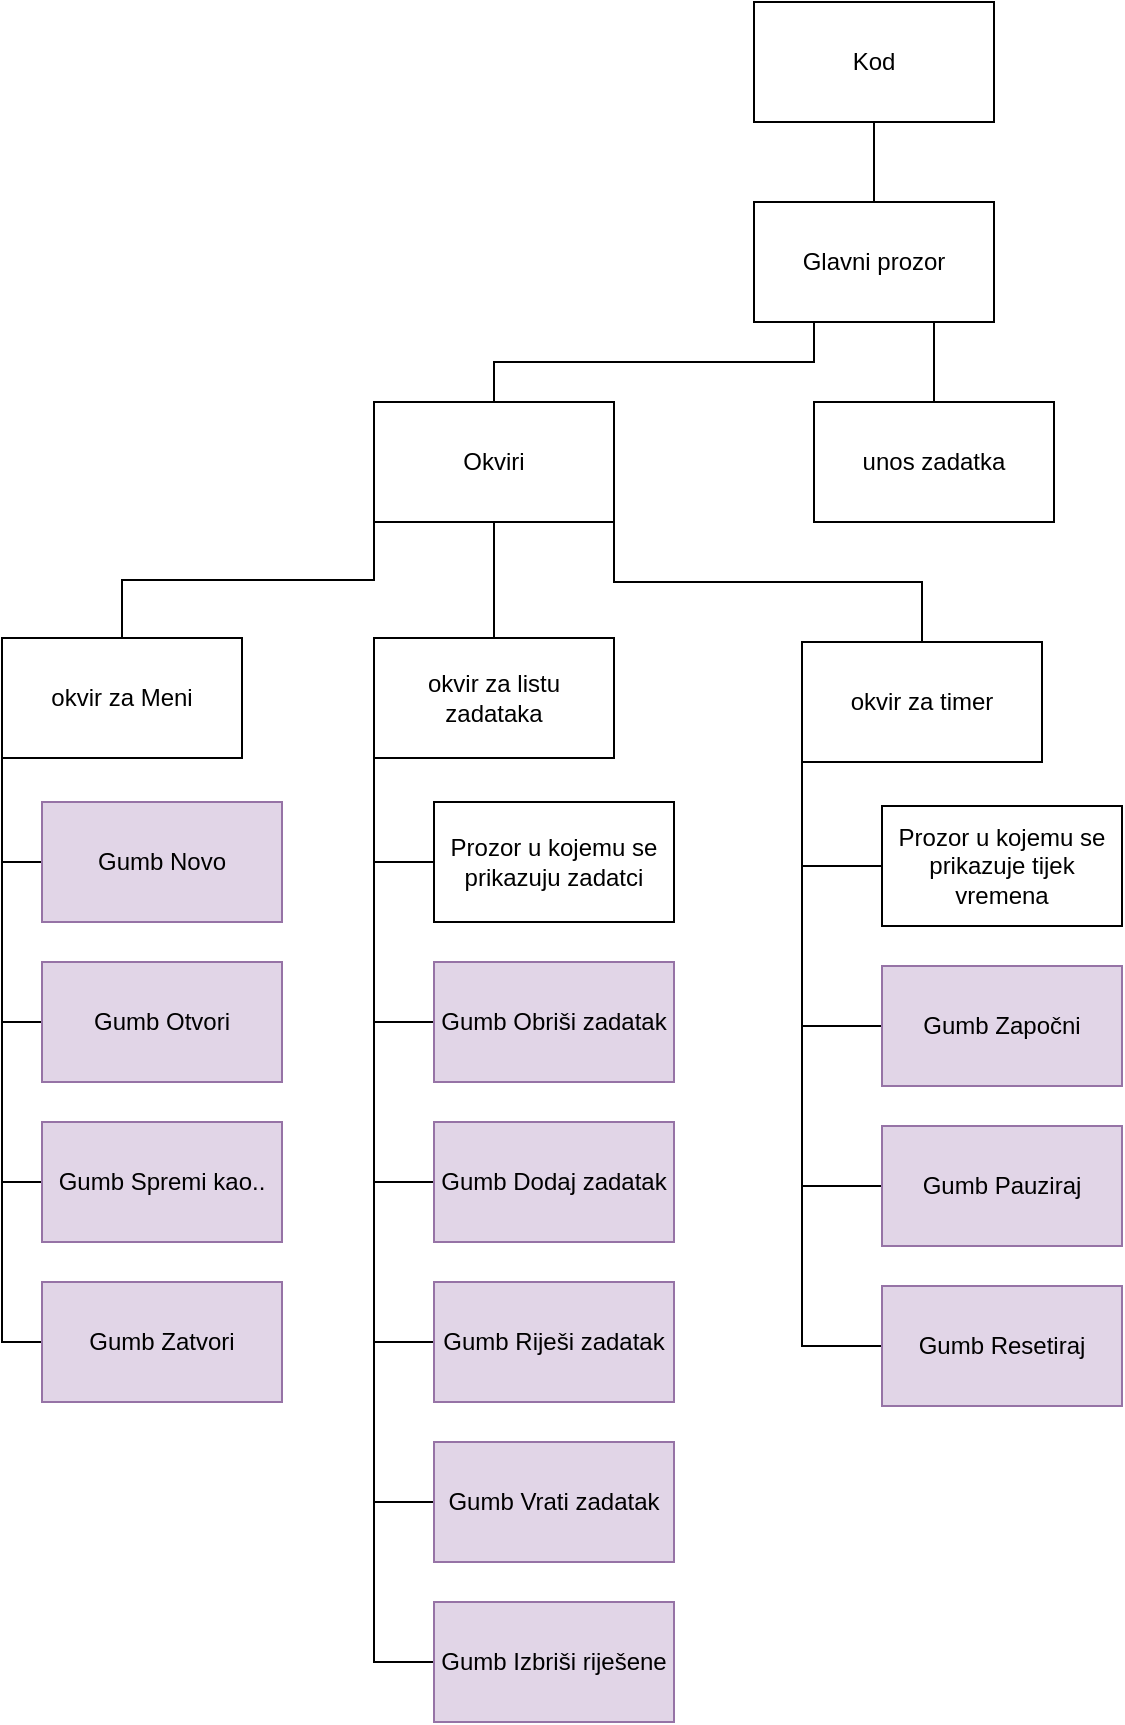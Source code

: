 <mxfile version="24.2.5" type="device">
  <diagram name="Page-1" id="AVmDVqZTblsVDvjbswFR">
    <mxGraphModel dx="1750" dy="1035" grid="1" gridSize="10" guides="1" tooltips="1" connect="1" arrows="1" fold="1" page="1" pageScale="1" pageWidth="850" pageHeight="1100" math="0" shadow="0">
      <root>
        <mxCell id="0" />
        <mxCell id="1" parent="0" />
        <mxCell id="KNTrgf19DU3Wl0YZ8gNR-28" style="edgeStyle=orthogonalEdgeStyle;rounded=0;orthogonalLoop=1;jettySize=auto;html=1;exitX=0.75;exitY=1;exitDx=0;exitDy=0;entryX=0.5;entryY=0;entryDx=0;entryDy=0;strokeColor=default;align=center;verticalAlign=middle;fontFamily=Helvetica;fontSize=11;fontColor=default;labelBackgroundColor=default;endArrow=none;endFill=0;" edge="1" parent="1" source="KNTrgf19DU3Wl0YZ8gNR-1" target="KNTrgf19DU3Wl0YZ8gNR-11">
          <mxGeometry relative="1" as="geometry" />
        </mxCell>
        <mxCell id="KNTrgf19DU3Wl0YZ8gNR-29" style="edgeStyle=orthogonalEdgeStyle;rounded=0;orthogonalLoop=1;jettySize=auto;html=1;exitX=0.25;exitY=1;exitDx=0;exitDy=0;entryX=0.5;entryY=0;entryDx=0;entryDy=0;strokeColor=default;align=center;verticalAlign=middle;fontFamily=Helvetica;fontSize=11;fontColor=default;labelBackgroundColor=default;endArrow=none;endFill=0;" edge="1" parent="1" source="KNTrgf19DU3Wl0YZ8gNR-1" target="KNTrgf19DU3Wl0YZ8gNR-4">
          <mxGeometry relative="1" as="geometry" />
        </mxCell>
        <mxCell id="KNTrgf19DU3Wl0YZ8gNR-1" value="Glavni prozor" style="rounded=0;whiteSpace=wrap;html=1;" vertex="1" parent="1">
          <mxGeometry x="535" y="140" width="120" height="60" as="geometry" />
        </mxCell>
        <mxCell id="KNTrgf19DU3Wl0YZ8gNR-35" style="edgeStyle=orthogonalEdgeStyle;rounded=0;orthogonalLoop=1;jettySize=auto;html=1;exitX=0;exitY=1;exitDx=0;exitDy=0;entryX=0;entryY=0.5;entryDx=0;entryDy=0;strokeColor=default;align=center;verticalAlign=middle;fontFamily=Helvetica;fontSize=11;fontColor=default;labelBackgroundColor=default;endArrow=none;endFill=0;" edge="1" parent="1" source="KNTrgf19DU3Wl0YZ8gNR-2" target="KNTrgf19DU3Wl0YZ8gNR-12">
          <mxGeometry relative="1" as="geometry" />
        </mxCell>
        <mxCell id="KNTrgf19DU3Wl0YZ8gNR-36" style="edgeStyle=orthogonalEdgeStyle;rounded=0;orthogonalLoop=1;jettySize=auto;html=1;exitX=0;exitY=1;exitDx=0;exitDy=0;entryX=0;entryY=0.5;entryDx=0;entryDy=0;strokeColor=default;align=center;verticalAlign=middle;fontFamily=Helvetica;fontSize=11;fontColor=default;labelBackgroundColor=default;endArrow=none;endFill=0;" edge="1" parent="1" source="KNTrgf19DU3Wl0YZ8gNR-2" target="KNTrgf19DU3Wl0YZ8gNR-13">
          <mxGeometry relative="1" as="geometry" />
        </mxCell>
        <mxCell id="KNTrgf19DU3Wl0YZ8gNR-37" style="edgeStyle=orthogonalEdgeStyle;rounded=0;orthogonalLoop=1;jettySize=auto;html=1;exitX=0;exitY=1;exitDx=0;exitDy=0;entryX=0;entryY=0.5;entryDx=0;entryDy=0;strokeColor=default;align=center;verticalAlign=middle;fontFamily=Helvetica;fontSize=11;fontColor=default;labelBackgroundColor=default;endArrow=none;endFill=0;" edge="1" parent="1" source="KNTrgf19DU3Wl0YZ8gNR-2" target="KNTrgf19DU3Wl0YZ8gNR-14">
          <mxGeometry relative="1" as="geometry" />
        </mxCell>
        <mxCell id="KNTrgf19DU3Wl0YZ8gNR-38" style="edgeStyle=orthogonalEdgeStyle;rounded=0;orthogonalLoop=1;jettySize=auto;html=1;exitX=0;exitY=1;exitDx=0;exitDy=0;entryX=0;entryY=0.5;entryDx=0;entryDy=0;strokeColor=default;align=center;verticalAlign=middle;fontFamily=Helvetica;fontSize=11;fontColor=default;labelBackgroundColor=default;endArrow=none;endFill=0;" edge="1" parent="1" source="KNTrgf19DU3Wl0YZ8gNR-2" target="KNTrgf19DU3Wl0YZ8gNR-15">
          <mxGeometry relative="1" as="geometry" />
        </mxCell>
        <mxCell id="KNTrgf19DU3Wl0YZ8gNR-2" value="okvir za Meni" style="rounded=0;whiteSpace=wrap;html=1;" vertex="1" parent="1">
          <mxGeometry x="159" y="358" width="120" height="60" as="geometry" />
        </mxCell>
        <mxCell id="KNTrgf19DU3Wl0YZ8gNR-34" style="edgeStyle=orthogonalEdgeStyle;rounded=0;orthogonalLoop=1;jettySize=auto;html=1;exitX=0;exitY=1;exitDx=0;exitDy=0;entryX=0;entryY=0.5;entryDx=0;entryDy=0;strokeColor=default;align=center;verticalAlign=middle;fontFamily=Helvetica;fontSize=11;fontColor=default;labelBackgroundColor=default;endArrow=none;endFill=0;" edge="1" parent="1" source="KNTrgf19DU3Wl0YZ8gNR-3" target="KNTrgf19DU3Wl0YZ8gNR-25">
          <mxGeometry relative="1" as="geometry" />
        </mxCell>
        <mxCell id="KNTrgf19DU3Wl0YZ8gNR-39" style="edgeStyle=orthogonalEdgeStyle;rounded=0;orthogonalLoop=1;jettySize=auto;html=1;exitX=0;exitY=1;exitDx=0;exitDy=0;entryX=0;entryY=0.5;entryDx=0;entryDy=0;strokeColor=default;align=center;verticalAlign=middle;fontFamily=Helvetica;fontSize=11;fontColor=default;labelBackgroundColor=default;endArrow=none;endFill=0;" edge="1" parent="1" source="KNTrgf19DU3Wl0YZ8gNR-3" target="KNTrgf19DU3Wl0YZ8gNR-16">
          <mxGeometry relative="1" as="geometry" />
        </mxCell>
        <mxCell id="KNTrgf19DU3Wl0YZ8gNR-40" style="edgeStyle=orthogonalEdgeStyle;rounded=0;orthogonalLoop=1;jettySize=auto;html=1;exitX=0;exitY=1;exitDx=0;exitDy=0;entryX=0;entryY=0.5;entryDx=0;entryDy=0;strokeColor=default;align=center;verticalAlign=middle;fontFamily=Helvetica;fontSize=11;fontColor=default;labelBackgroundColor=default;endArrow=none;endFill=0;" edge="1" parent="1" source="KNTrgf19DU3Wl0YZ8gNR-3" target="KNTrgf19DU3Wl0YZ8gNR-17">
          <mxGeometry relative="1" as="geometry" />
        </mxCell>
        <mxCell id="KNTrgf19DU3Wl0YZ8gNR-41" style="edgeStyle=orthogonalEdgeStyle;rounded=0;orthogonalLoop=1;jettySize=auto;html=1;exitX=0;exitY=1;exitDx=0;exitDy=0;entryX=0;entryY=0.5;entryDx=0;entryDy=0;strokeColor=default;align=center;verticalAlign=middle;fontFamily=Helvetica;fontSize=11;fontColor=default;labelBackgroundColor=default;endArrow=none;endFill=0;" edge="1" parent="1" source="KNTrgf19DU3Wl0YZ8gNR-3" target="KNTrgf19DU3Wl0YZ8gNR-18">
          <mxGeometry relative="1" as="geometry" />
        </mxCell>
        <mxCell id="KNTrgf19DU3Wl0YZ8gNR-42" style="edgeStyle=orthogonalEdgeStyle;rounded=0;orthogonalLoop=1;jettySize=auto;html=1;exitX=0;exitY=1;exitDx=0;exitDy=0;entryX=0;entryY=0.5;entryDx=0;entryDy=0;strokeColor=default;align=center;verticalAlign=middle;fontFamily=Helvetica;fontSize=11;fontColor=default;labelBackgroundColor=default;endArrow=none;endFill=0;" edge="1" parent="1" source="KNTrgf19DU3Wl0YZ8gNR-3" target="KNTrgf19DU3Wl0YZ8gNR-19">
          <mxGeometry relative="1" as="geometry" />
        </mxCell>
        <mxCell id="KNTrgf19DU3Wl0YZ8gNR-43" style="edgeStyle=orthogonalEdgeStyle;rounded=0;orthogonalLoop=1;jettySize=auto;html=1;exitX=0;exitY=1;exitDx=0;exitDy=0;entryX=0;entryY=0.5;entryDx=0;entryDy=0;strokeColor=default;align=center;verticalAlign=middle;fontFamily=Helvetica;fontSize=11;fontColor=default;labelBackgroundColor=default;endArrow=none;endFill=0;" edge="1" parent="1" source="KNTrgf19DU3Wl0YZ8gNR-3" target="KNTrgf19DU3Wl0YZ8gNR-20">
          <mxGeometry relative="1" as="geometry" />
        </mxCell>
        <mxCell id="KNTrgf19DU3Wl0YZ8gNR-3" value="okvir za listu zadataka" style="rounded=0;whiteSpace=wrap;html=1;" vertex="1" parent="1">
          <mxGeometry x="345" y="358" width="120" height="60" as="geometry" />
        </mxCell>
        <mxCell id="KNTrgf19DU3Wl0YZ8gNR-30" style="edgeStyle=orthogonalEdgeStyle;rounded=0;orthogonalLoop=1;jettySize=auto;html=1;exitX=0;exitY=1;exitDx=0;exitDy=0;entryX=0.5;entryY=0;entryDx=0;entryDy=0;strokeColor=default;align=center;verticalAlign=middle;fontFamily=Helvetica;fontSize=11;fontColor=default;labelBackgroundColor=default;endArrow=none;endFill=0;" edge="1" parent="1" source="KNTrgf19DU3Wl0YZ8gNR-4" target="KNTrgf19DU3Wl0YZ8gNR-2">
          <mxGeometry relative="1" as="geometry" />
        </mxCell>
        <mxCell id="KNTrgf19DU3Wl0YZ8gNR-32" style="edgeStyle=orthogonalEdgeStyle;rounded=0;orthogonalLoop=1;jettySize=auto;html=1;exitX=1;exitY=1;exitDx=0;exitDy=0;entryX=0.5;entryY=0;entryDx=0;entryDy=0;strokeColor=default;align=center;verticalAlign=middle;fontFamily=Helvetica;fontSize=11;fontColor=default;labelBackgroundColor=default;endArrow=none;endFill=0;" edge="1" parent="1" source="KNTrgf19DU3Wl0YZ8gNR-4" target="KNTrgf19DU3Wl0YZ8gNR-7">
          <mxGeometry relative="1" as="geometry" />
        </mxCell>
        <mxCell id="KNTrgf19DU3Wl0YZ8gNR-33" style="edgeStyle=orthogonalEdgeStyle;rounded=0;orthogonalLoop=1;jettySize=auto;html=1;exitX=0.5;exitY=1;exitDx=0;exitDy=0;entryX=0.5;entryY=0;entryDx=0;entryDy=0;strokeColor=default;align=center;verticalAlign=middle;fontFamily=Helvetica;fontSize=11;fontColor=default;labelBackgroundColor=default;endArrow=none;endFill=0;" edge="1" parent="1" source="KNTrgf19DU3Wl0YZ8gNR-4" target="KNTrgf19DU3Wl0YZ8gNR-3">
          <mxGeometry relative="1" as="geometry" />
        </mxCell>
        <mxCell id="KNTrgf19DU3Wl0YZ8gNR-4" value="Okviri" style="rounded=0;whiteSpace=wrap;html=1;" vertex="1" parent="1">
          <mxGeometry x="345" y="240" width="120" height="60" as="geometry" />
        </mxCell>
        <mxCell id="KNTrgf19DU3Wl0YZ8gNR-44" style="edgeStyle=orthogonalEdgeStyle;rounded=0;orthogonalLoop=1;jettySize=auto;html=1;exitX=0;exitY=1;exitDx=0;exitDy=0;entryX=0;entryY=0.5;entryDx=0;entryDy=0;strokeColor=default;align=center;verticalAlign=middle;fontFamily=Helvetica;fontSize=11;fontColor=default;labelBackgroundColor=default;endArrow=none;endFill=0;" edge="1" parent="1" source="KNTrgf19DU3Wl0YZ8gNR-7" target="KNTrgf19DU3Wl0YZ8gNR-26">
          <mxGeometry relative="1" as="geometry" />
        </mxCell>
        <mxCell id="KNTrgf19DU3Wl0YZ8gNR-45" style="edgeStyle=orthogonalEdgeStyle;rounded=0;orthogonalLoop=1;jettySize=auto;html=1;exitX=0;exitY=1;exitDx=0;exitDy=0;entryX=0;entryY=0.5;entryDx=0;entryDy=0;strokeColor=default;align=center;verticalAlign=middle;fontFamily=Helvetica;fontSize=11;fontColor=default;labelBackgroundColor=default;endArrow=none;endFill=0;" edge="1" parent="1" source="KNTrgf19DU3Wl0YZ8gNR-7" target="KNTrgf19DU3Wl0YZ8gNR-21">
          <mxGeometry relative="1" as="geometry" />
        </mxCell>
        <mxCell id="KNTrgf19DU3Wl0YZ8gNR-46" style="edgeStyle=orthogonalEdgeStyle;rounded=0;orthogonalLoop=1;jettySize=auto;html=1;exitX=0;exitY=1;exitDx=0;exitDy=0;entryX=0;entryY=0.5;entryDx=0;entryDy=0;strokeColor=default;align=center;verticalAlign=middle;fontFamily=Helvetica;fontSize=11;fontColor=default;labelBackgroundColor=default;endArrow=none;endFill=0;" edge="1" parent="1" source="KNTrgf19DU3Wl0YZ8gNR-7" target="KNTrgf19DU3Wl0YZ8gNR-22">
          <mxGeometry relative="1" as="geometry" />
        </mxCell>
        <mxCell id="KNTrgf19DU3Wl0YZ8gNR-47" style="edgeStyle=orthogonalEdgeStyle;rounded=0;orthogonalLoop=1;jettySize=auto;html=1;exitX=0;exitY=1;exitDx=0;exitDy=0;entryX=0;entryY=0.5;entryDx=0;entryDy=0;strokeColor=default;align=center;verticalAlign=middle;fontFamily=Helvetica;fontSize=11;fontColor=default;labelBackgroundColor=default;endArrow=none;endFill=0;" edge="1" parent="1" source="KNTrgf19DU3Wl0YZ8gNR-7" target="KNTrgf19DU3Wl0YZ8gNR-23">
          <mxGeometry relative="1" as="geometry" />
        </mxCell>
        <mxCell id="KNTrgf19DU3Wl0YZ8gNR-7" value="okvir za timer" style="rounded=0;whiteSpace=wrap;html=1;" vertex="1" parent="1">
          <mxGeometry x="559" y="360" width="120" height="60" as="geometry" />
        </mxCell>
        <mxCell id="KNTrgf19DU3Wl0YZ8gNR-27" style="edgeStyle=orthogonalEdgeStyle;rounded=0;orthogonalLoop=1;jettySize=auto;html=1;exitX=0.5;exitY=1;exitDx=0;exitDy=0;entryX=0.5;entryY=0;entryDx=0;entryDy=0;endArrow=none;endFill=0;" edge="1" parent="1" source="KNTrgf19DU3Wl0YZ8gNR-10" target="KNTrgf19DU3Wl0YZ8gNR-1">
          <mxGeometry relative="1" as="geometry" />
        </mxCell>
        <mxCell id="KNTrgf19DU3Wl0YZ8gNR-10" value="Kod" style="rounded=0;whiteSpace=wrap;html=1;" vertex="1" parent="1">
          <mxGeometry x="535" y="40" width="120" height="60" as="geometry" />
        </mxCell>
        <mxCell id="KNTrgf19DU3Wl0YZ8gNR-11" value="unos zadatka" style="rounded=0;whiteSpace=wrap;html=1;" vertex="1" parent="1">
          <mxGeometry x="565" y="240" width="120" height="60" as="geometry" />
        </mxCell>
        <mxCell id="KNTrgf19DU3Wl0YZ8gNR-12" value="Gumb Novo" style="rounded=0;whiteSpace=wrap;html=1;fillColor=#e1d5e7;strokeColor=#9673a6;" vertex="1" parent="1">
          <mxGeometry x="179" y="440" width="120" height="60" as="geometry" />
        </mxCell>
        <mxCell id="KNTrgf19DU3Wl0YZ8gNR-13" value="Gumb Otvori" style="rounded=0;whiteSpace=wrap;html=1;fillColor=#e1d5e7;strokeColor=#9673a6;" vertex="1" parent="1">
          <mxGeometry x="179" y="520" width="120" height="60" as="geometry" />
        </mxCell>
        <mxCell id="KNTrgf19DU3Wl0YZ8gNR-14" value="Gumb Spremi kao.." style="rounded=0;whiteSpace=wrap;html=1;fillColor=#e1d5e7;strokeColor=#9673a6;" vertex="1" parent="1">
          <mxGeometry x="179" y="600" width="120" height="60" as="geometry" />
        </mxCell>
        <mxCell id="KNTrgf19DU3Wl0YZ8gNR-15" value="Gumb Zatvori" style="rounded=0;whiteSpace=wrap;html=1;fillColor=#e1d5e7;strokeColor=#9673a6;" vertex="1" parent="1">
          <mxGeometry x="179" y="680" width="120" height="60" as="geometry" />
        </mxCell>
        <mxCell id="KNTrgf19DU3Wl0YZ8gNR-16" value="Gumb Obriši zadatak" style="rounded=0;whiteSpace=wrap;html=1;fillColor=#e1d5e7;strokeColor=#9673a6;" vertex="1" parent="1">
          <mxGeometry x="375" y="520" width="120" height="60" as="geometry" />
        </mxCell>
        <mxCell id="KNTrgf19DU3Wl0YZ8gNR-17" value="Gumb Dodaj zadatak" style="rounded=0;whiteSpace=wrap;html=1;fillColor=#e1d5e7;strokeColor=#9673a6;" vertex="1" parent="1">
          <mxGeometry x="375" y="600" width="120" height="60" as="geometry" />
        </mxCell>
        <mxCell id="KNTrgf19DU3Wl0YZ8gNR-18" value="Gumb Riješi zadatak" style="rounded=0;whiteSpace=wrap;html=1;fillColor=#e1d5e7;strokeColor=#9673a6;" vertex="1" parent="1">
          <mxGeometry x="375" y="680" width="120" height="60" as="geometry" />
        </mxCell>
        <mxCell id="KNTrgf19DU3Wl0YZ8gNR-19" value="Gumb Vrati zadatak" style="rounded=0;whiteSpace=wrap;html=1;fillColor=#e1d5e7;strokeColor=#9673a6;" vertex="1" parent="1">
          <mxGeometry x="375" y="760" width="120" height="60" as="geometry" />
        </mxCell>
        <mxCell id="KNTrgf19DU3Wl0YZ8gNR-20" value="Gumb Izbriši riješene" style="rounded=0;whiteSpace=wrap;html=1;fillColor=#e1d5e7;strokeColor=#9673a6;" vertex="1" parent="1">
          <mxGeometry x="375" y="840" width="120" height="60" as="geometry" />
        </mxCell>
        <mxCell id="KNTrgf19DU3Wl0YZ8gNR-21" value="Gumb Započni" style="rounded=0;whiteSpace=wrap;html=1;fillColor=#e1d5e7;strokeColor=#9673a6;" vertex="1" parent="1">
          <mxGeometry x="599" y="522" width="120" height="60" as="geometry" />
        </mxCell>
        <mxCell id="KNTrgf19DU3Wl0YZ8gNR-22" value="Gumb Pauziraj" style="rounded=0;whiteSpace=wrap;html=1;fillColor=#e1d5e7;strokeColor=#9673a6;" vertex="1" parent="1">
          <mxGeometry x="599" y="602" width="120" height="60" as="geometry" />
        </mxCell>
        <mxCell id="KNTrgf19DU3Wl0YZ8gNR-23" value="Gumb Resetiraj" style="rounded=0;whiteSpace=wrap;html=1;fillColor=#e1d5e7;strokeColor=#9673a6;" vertex="1" parent="1">
          <mxGeometry x="599" y="682" width="120" height="60" as="geometry" />
        </mxCell>
        <mxCell id="KNTrgf19DU3Wl0YZ8gNR-25" value="Prozor u kojemu se prikazuju zadatci" style="rounded=0;whiteSpace=wrap;html=1;" vertex="1" parent="1">
          <mxGeometry x="375" y="440" width="120" height="60" as="geometry" />
        </mxCell>
        <mxCell id="KNTrgf19DU3Wl0YZ8gNR-26" value="Prozor u kojemu se prikazuje tijek vremena" style="rounded=0;whiteSpace=wrap;html=1;" vertex="1" parent="1">
          <mxGeometry x="599" y="442" width="120" height="60" as="geometry" />
        </mxCell>
      </root>
    </mxGraphModel>
  </diagram>
</mxfile>
